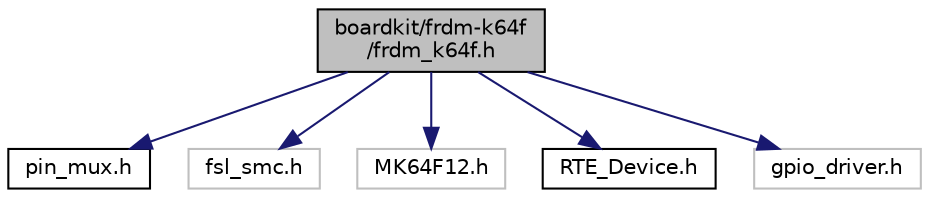 digraph "boardkit/frdm-k64f/frdm_k64f.h"
{
  edge [fontname="Helvetica",fontsize="10",labelfontname="Helvetica",labelfontsize="10"];
  node [fontname="Helvetica",fontsize="10",shape=record];
  Node0 [label="boardkit/frdm-k64f\l/frdm_k64f.h",height=0.2,width=0.4,color="black", fillcolor="grey75", style="filled", fontcolor="black"];
  Node0 -> Node1 [color="midnightblue",fontsize="10",style="solid",fontname="Helvetica"];
  Node1 [label="pin_mux.h",height=0.2,width=0.4,color="black", fillcolor="white", style="filled",URL="$frdm-k64f_2pin__mux_8h.html"];
  Node0 -> Node2 [color="midnightblue",fontsize="10",style="solid",fontname="Helvetica"];
  Node2 [label="fsl_smc.h",height=0.2,width=0.4,color="grey75", fillcolor="white", style="filled"];
  Node0 -> Node3 [color="midnightblue",fontsize="10",style="solid",fontname="Helvetica"];
  Node3 [label="MK64F12.h",height=0.2,width=0.4,color="grey75", fillcolor="white", style="filled"];
  Node0 -> Node4 [color="midnightblue",fontsize="10",style="solid",fontname="Helvetica"];
  Node4 [label="RTE_Device.h",height=0.2,width=0.4,color="black", fillcolor="white", style="filled",URL="$frdm-k64f_2_r_t_e___device_8h.html"];
  Node0 -> Node5 [color="midnightblue",fontsize="10",style="solid",fontname="Helvetica"];
  Node5 [label="gpio_driver.h",height=0.2,width=0.4,color="grey75", fillcolor="white", style="filled"];
}
